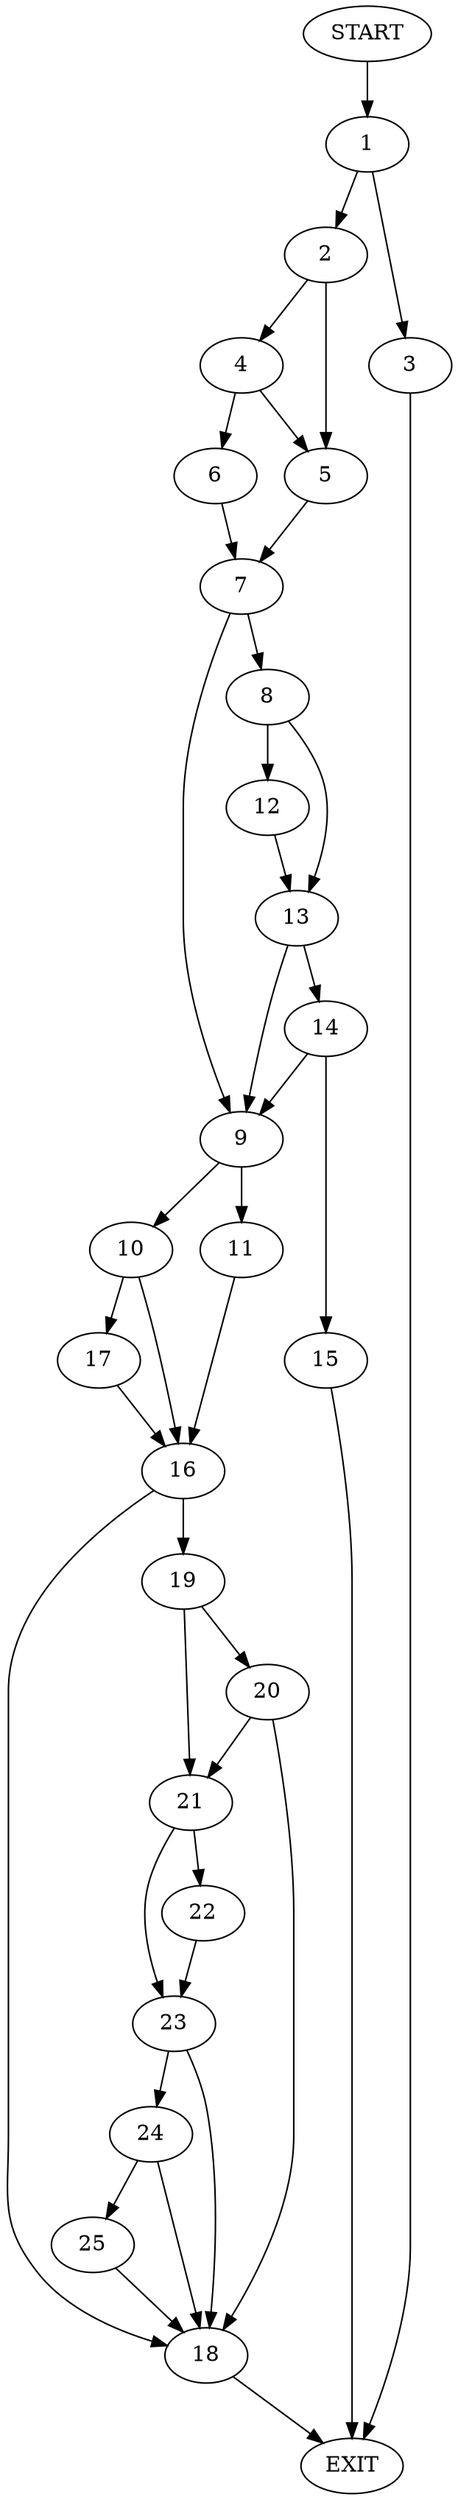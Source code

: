 digraph {
0 [label="START"]
26 [label="EXIT"]
0 -> 1
1 -> 2
1 -> 3
3 -> 26
2 -> 4
2 -> 5
4 -> 6
4 -> 5
5 -> 7
6 -> 7
7 -> 8
7 -> 9
9 -> 10
9 -> 11
8 -> 12
8 -> 13
13 -> 14
13 -> 9
12 -> 13
14 -> 15
14 -> 9
15 -> 26
11 -> 16
10 -> 17
10 -> 16
16 -> 18
16 -> 19
17 -> 16
18 -> 26
19 -> 20
19 -> 21
20 -> 18
20 -> 21
21 -> 22
21 -> 23
22 -> 23
23 -> 18
23 -> 24
24 -> 18
24 -> 25
25 -> 18
}

